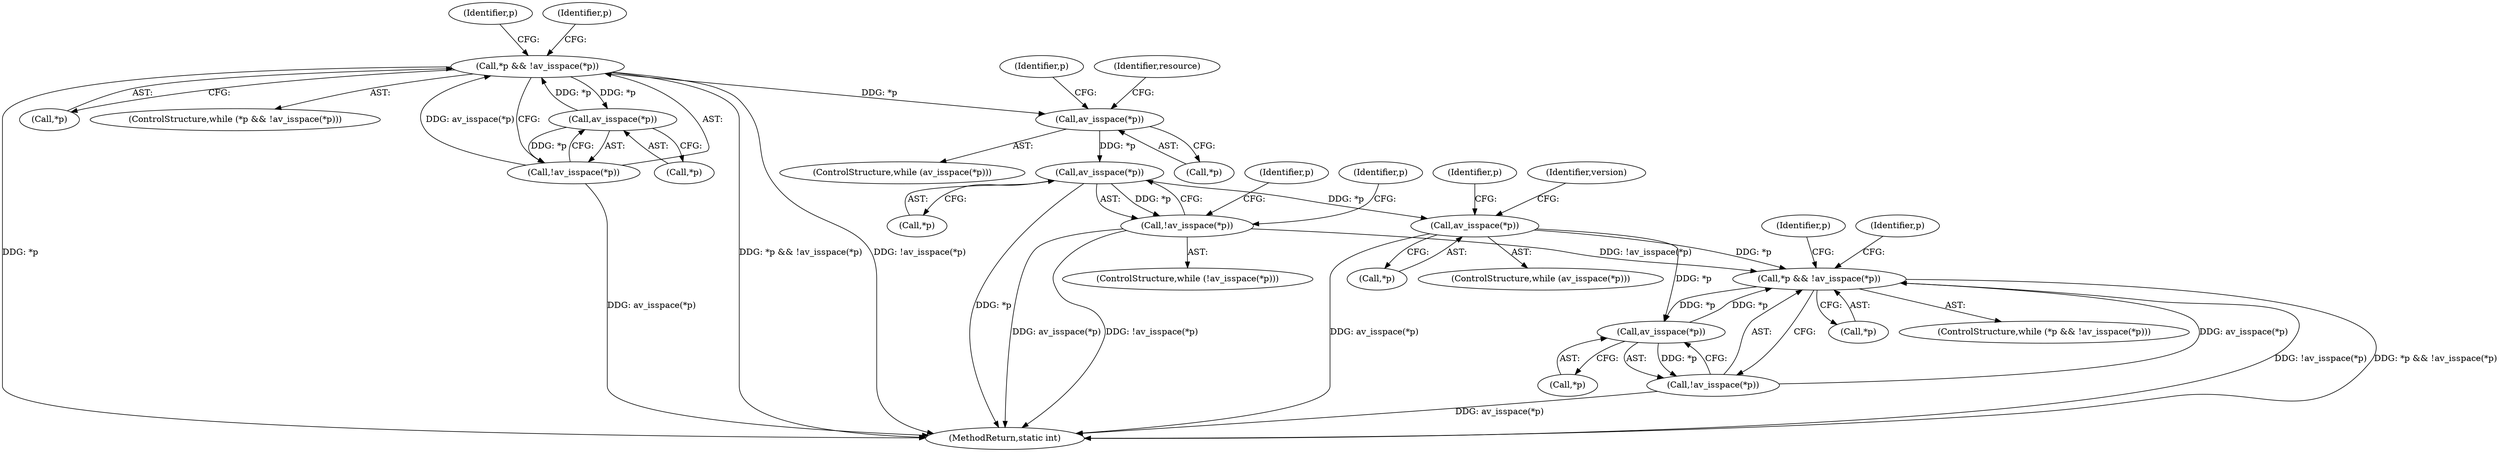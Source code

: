 digraph "0_FFmpeg_2a05c8f813de6f2278827734bf8102291e7484aa_7@pointer" {
"1000241" [label="(Call,av_isspace(*p))"];
"1000162" [label="(Call,*p && !av_isspace(*p))"];
"1000166" [label="(Call,av_isspace(*p))"];
"1000165" [label="(Call,!av_isspace(*p))"];
"1000251" [label="(Call,av_isspace(*p))"];
"1000250" [label="(Call,!av_isspace(*p))"];
"1000287" [label="(Call,*p && !av_isspace(*p))"];
"1000291" [label="(Call,av_isspace(*p))"];
"1000290" [label="(Call,!av_isspace(*p))"];
"1000278" [label="(Call,av_isspace(*p))"];
"1000249" [label="(ControlStructure,while (!av_isspace(*p)))"];
"1000259" [label="(Identifier,p)"];
"1000162" [label="(Call,*p && !av_isspace(*p))"];
"1000282" [label="(Identifier,p)"];
"1000242" [label="(Call,*p)"];
"1000163" [label="(Call,*p)"];
"1000251" [label="(Call,av_isspace(*p))"];
"1000170" [label="(Identifier,p)"];
"1000161" [label="(ControlStructure,while (*p && !av_isspace(*p)))"];
"1000284" [label="(Identifier,version)"];
"1000174" [label="(Identifier,p)"];
"1000240" [label="(ControlStructure,while (av_isspace(*p)))"];
"1000165" [label="(Call,!av_isspace(*p))"];
"1000290" [label="(Call,!av_isspace(*p))"];
"1000252" [label="(Call,*p)"];
"1000287" [label="(Call,*p && !av_isspace(*p))"];
"1000298" [label="(Identifier,p)"];
"1000292" [label="(Call,*p)"];
"1000241" [label="(Call,av_isspace(*p))"];
"1000167" [label="(Call,*p)"];
"1000247" [label="(Identifier,resource)"];
"1000295" [label="(Identifier,p)"];
"1000288" [label="(Call,*p)"];
"1000286" [label="(ControlStructure,while (*p && !av_isspace(*p)))"];
"1000255" [label="(Identifier,p)"];
"1000278" [label="(Call,av_isspace(*p))"];
"1000277" [label="(ControlStructure,while (av_isspace(*p)))"];
"1000684" [label="(MethodReturn,static int)"];
"1000166" [label="(Call,av_isspace(*p))"];
"1000245" [label="(Identifier,p)"];
"1000250" [label="(Call,!av_isspace(*p))"];
"1000279" [label="(Call,*p)"];
"1000291" [label="(Call,av_isspace(*p))"];
"1000241" -> "1000240"  [label="AST: "];
"1000241" -> "1000242"  [label="CFG: "];
"1000242" -> "1000241"  [label="AST: "];
"1000245" -> "1000241"  [label="CFG: "];
"1000247" -> "1000241"  [label="CFG: "];
"1000162" -> "1000241"  [label="DDG: *p"];
"1000241" -> "1000251"  [label="DDG: *p"];
"1000162" -> "1000161"  [label="AST: "];
"1000162" -> "1000163"  [label="CFG: "];
"1000162" -> "1000165"  [label="CFG: "];
"1000163" -> "1000162"  [label="AST: "];
"1000165" -> "1000162"  [label="AST: "];
"1000170" -> "1000162"  [label="CFG: "];
"1000174" -> "1000162"  [label="CFG: "];
"1000162" -> "1000684"  [label="DDG: *p"];
"1000162" -> "1000684"  [label="DDG: *p && !av_isspace(*p)"];
"1000162" -> "1000684"  [label="DDG: !av_isspace(*p)"];
"1000166" -> "1000162"  [label="DDG: *p"];
"1000165" -> "1000162"  [label="DDG: av_isspace(*p)"];
"1000162" -> "1000166"  [label="DDG: *p"];
"1000166" -> "1000165"  [label="AST: "];
"1000166" -> "1000167"  [label="CFG: "];
"1000167" -> "1000166"  [label="AST: "];
"1000165" -> "1000166"  [label="CFG: "];
"1000166" -> "1000165"  [label="DDG: *p"];
"1000165" -> "1000684"  [label="DDG: av_isspace(*p)"];
"1000251" -> "1000250"  [label="AST: "];
"1000251" -> "1000252"  [label="CFG: "];
"1000252" -> "1000251"  [label="AST: "];
"1000250" -> "1000251"  [label="CFG: "];
"1000251" -> "1000684"  [label="DDG: *p"];
"1000251" -> "1000250"  [label="DDG: *p"];
"1000251" -> "1000278"  [label="DDG: *p"];
"1000250" -> "1000249"  [label="AST: "];
"1000255" -> "1000250"  [label="CFG: "];
"1000259" -> "1000250"  [label="CFG: "];
"1000250" -> "1000684"  [label="DDG: av_isspace(*p)"];
"1000250" -> "1000684"  [label="DDG: !av_isspace(*p)"];
"1000250" -> "1000287"  [label="DDG: !av_isspace(*p)"];
"1000287" -> "1000286"  [label="AST: "];
"1000287" -> "1000288"  [label="CFG: "];
"1000287" -> "1000290"  [label="CFG: "];
"1000288" -> "1000287"  [label="AST: "];
"1000290" -> "1000287"  [label="AST: "];
"1000295" -> "1000287"  [label="CFG: "];
"1000298" -> "1000287"  [label="CFG: "];
"1000287" -> "1000684"  [label="DDG: !av_isspace(*p)"];
"1000287" -> "1000684"  [label="DDG: *p && !av_isspace(*p)"];
"1000291" -> "1000287"  [label="DDG: *p"];
"1000278" -> "1000287"  [label="DDG: *p"];
"1000290" -> "1000287"  [label="DDG: av_isspace(*p)"];
"1000287" -> "1000291"  [label="DDG: *p"];
"1000291" -> "1000290"  [label="AST: "];
"1000291" -> "1000292"  [label="CFG: "];
"1000292" -> "1000291"  [label="AST: "];
"1000290" -> "1000291"  [label="CFG: "];
"1000291" -> "1000290"  [label="DDG: *p"];
"1000278" -> "1000291"  [label="DDG: *p"];
"1000290" -> "1000684"  [label="DDG: av_isspace(*p)"];
"1000278" -> "1000277"  [label="AST: "];
"1000278" -> "1000279"  [label="CFG: "];
"1000279" -> "1000278"  [label="AST: "];
"1000282" -> "1000278"  [label="CFG: "];
"1000284" -> "1000278"  [label="CFG: "];
"1000278" -> "1000684"  [label="DDG: av_isspace(*p)"];
}
